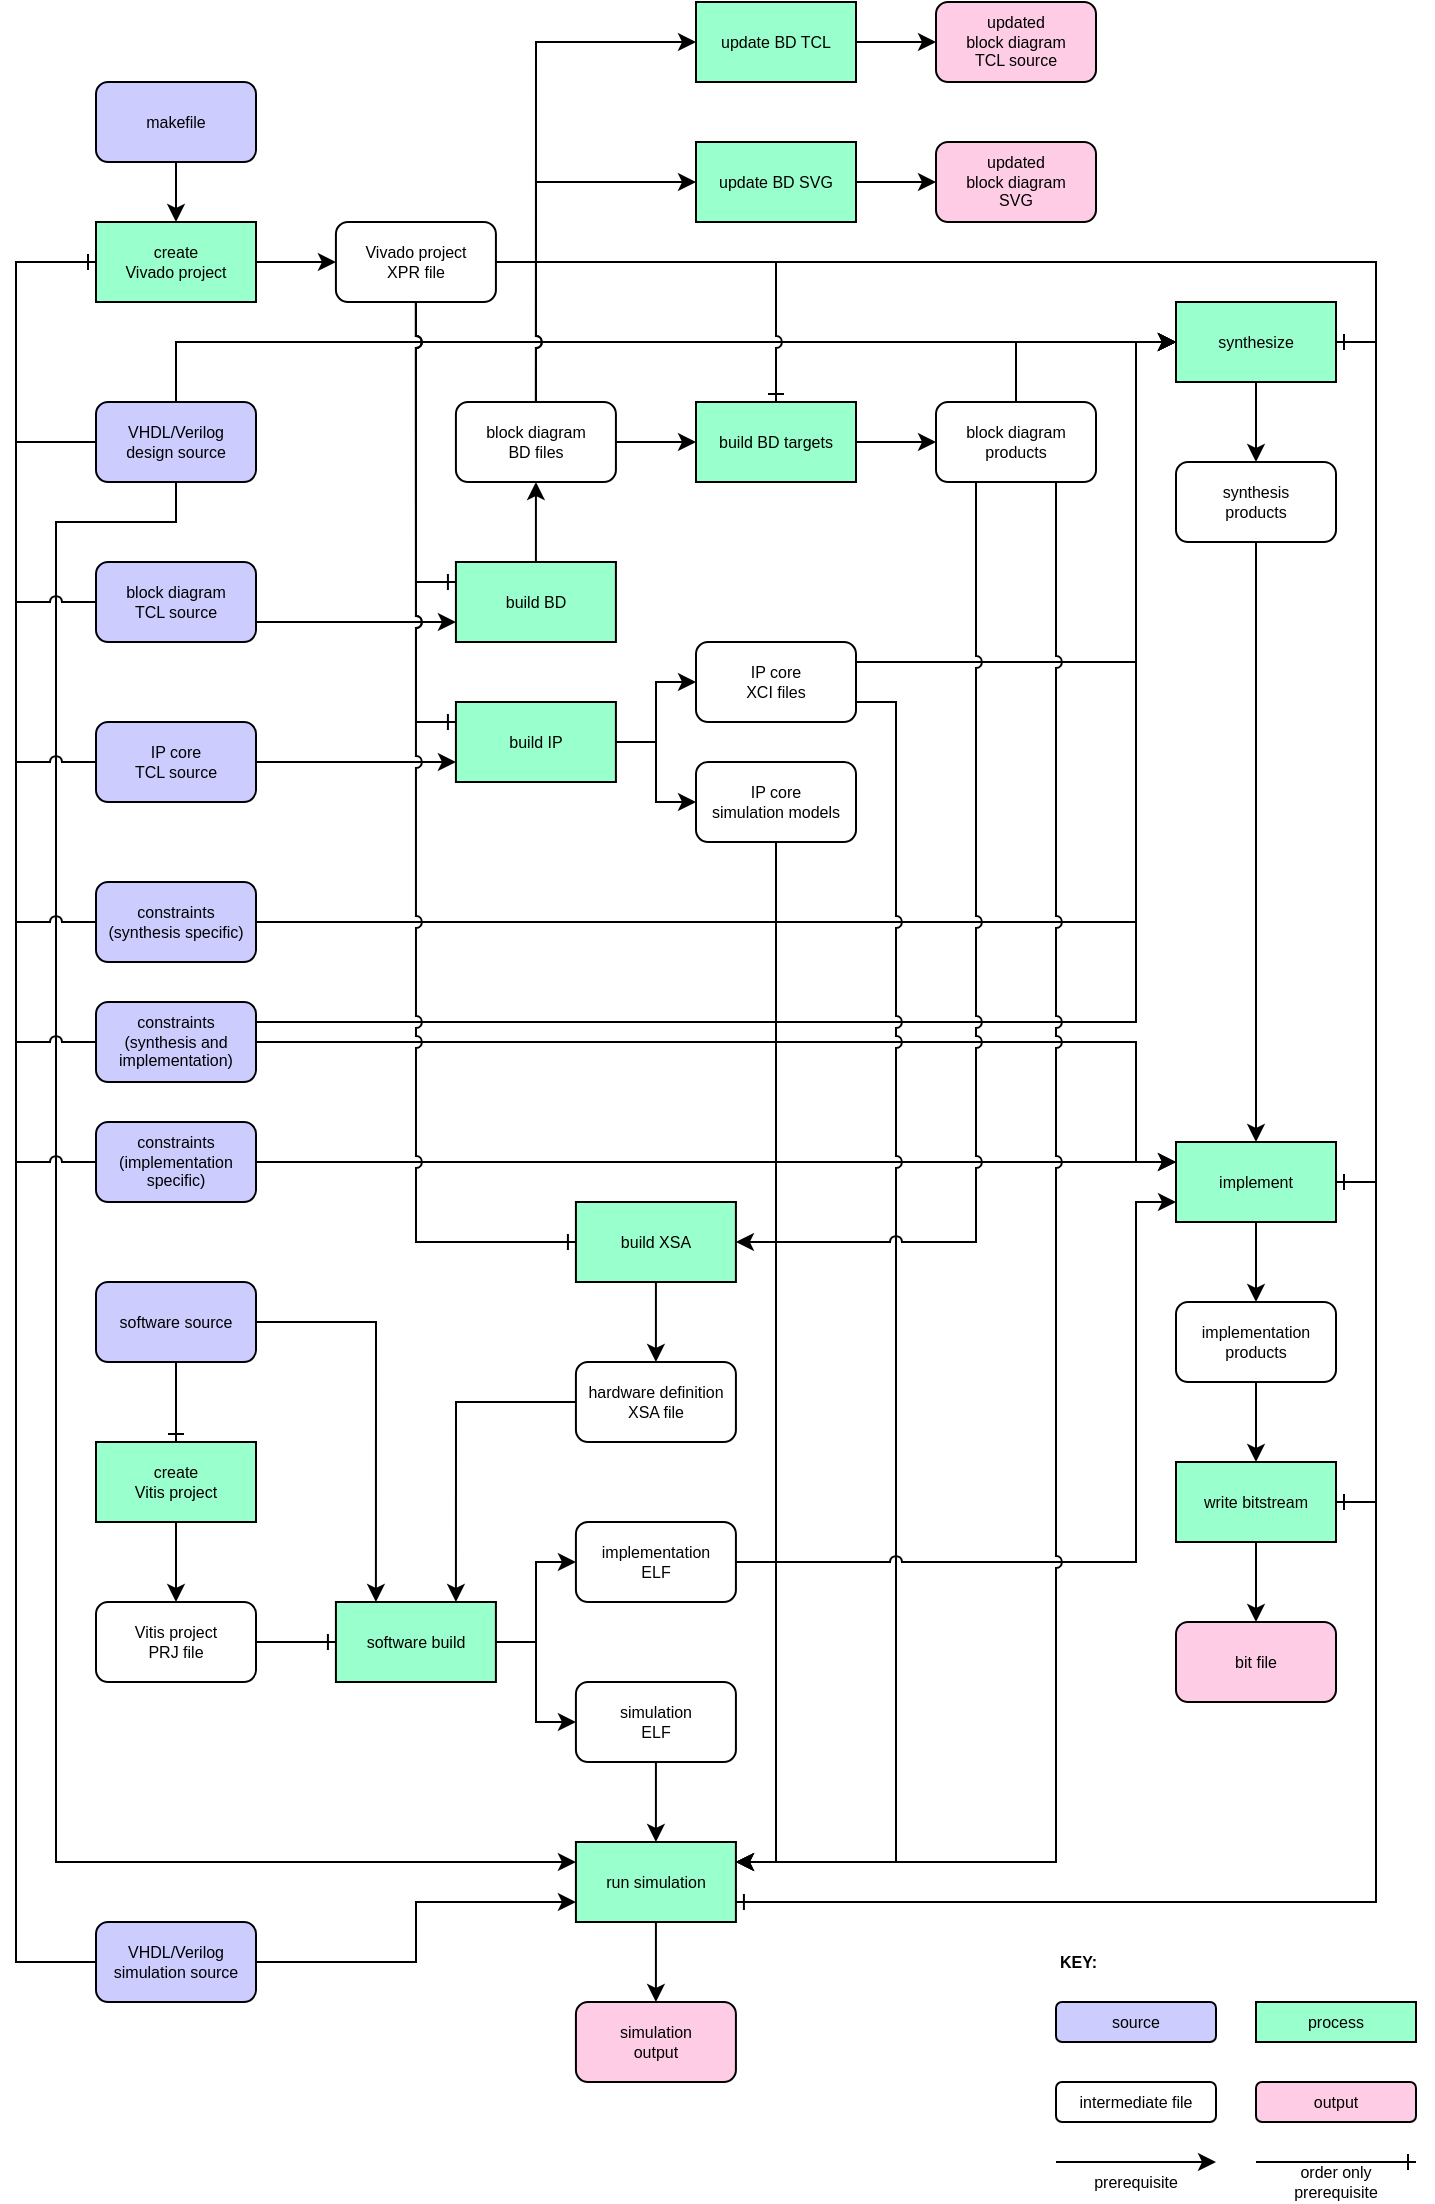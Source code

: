 <mxfile version="16.0.2" type="device"><diagram id="iPJyKKG-Ei81nVE7uRQt" name="Page-1"><mxGraphModel dx="2004" dy="1864" grid="1" gridSize="10" guides="1" tooltips="1" connect="1" arrows="1" fold="1" page="1" pageScale="1" pageWidth="827" pageHeight="1169" math="0" shadow="0"><root><mxCell id="0"/><mxCell id="1" parent="0"/><mxCell id="jVcvJ3hCIHvWy6b0sfBj-43" style="edgeStyle=orthogonalEdgeStyle;rounded=0;jumpStyle=arc;orthogonalLoop=1;jettySize=auto;html=1;exitX=0.5;exitY=0;exitDx=0;exitDy=0;fontSize=8;strokeColor=#000000;entryX=0;entryY=0.5;entryDx=0;entryDy=0;" parent="1" source="jVcvJ3hCIHvWy6b0sfBj-1" target="jVcvJ3hCIHvWy6b0sfBj-12" edge="1"><mxGeometry relative="1" as="geometry"><mxPoint x="530" y="260" as="targetPoint"/></mxGeometry></mxCell><mxCell id="jVcvJ3hCIHvWy6b0sfBj-100" style="edgeStyle=orthogonalEdgeStyle;rounded=0;jumpStyle=arc;orthogonalLoop=1;jettySize=auto;html=1;exitX=0.5;exitY=1;exitDx=0;exitDy=0;fontSize=8;strokeColor=#000000;entryX=0;entryY=0.25;entryDx=0;entryDy=0;" parent="1" source="jVcvJ3hCIHvWy6b0sfBj-1" target="jVcvJ3hCIHvWy6b0sfBj-87" edge="1"><mxGeometry relative="1" as="geometry"><Array as="points"><mxPoint x="160" y="300"/><mxPoint x="100" y="300"/><mxPoint x="100" y="970"/></Array><mxPoint x="300" y="980" as="targetPoint"/></mxGeometry></mxCell><mxCell id="DL88Ngr3zKPJ5mvUsY0Y-2" style="edgeStyle=orthogonalEdgeStyle;rounded=0;orthogonalLoop=1;jettySize=auto;html=1;exitX=0;exitY=0.5;exitDx=0;exitDy=0;entryX=0;entryY=0.5;entryDx=0;entryDy=0;endArrow=ERone;endFill=0;" parent="1" source="jVcvJ3hCIHvWy6b0sfBj-1" target="jVcvJ3hCIHvWy6b0sfBj-35" edge="1"><mxGeometry relative="1" as="geometry"><Array as="points"><mxPoint x="80" y="260"/><mxPoint x="80" y="170"/></Array></mxGeometry></mxCell><mxCell id="jVcvJ3hCIHvWy6b0sfBj-1" value="VHDL/Verilog&lt;br&gt;design source" style="rounded=1;whiteSpace=wrap;html=1;fontSize=8;fillColor=#CCCCFF;" parent="1" vertex="1"><mxGeometry x="120" y="240" width="80" height="40" as="geometry"/></mxCell><mxCell id="jVcvJ3hCIHvWy6b0sfBj-30" style="edgeStyle=orthogonalEdgeStyle;rounded=0;orthogonalLoop=1;jettySize=auto;html=1;exitX=1;exitY=0.75;exitDx=0;exitDy=0;entryX=0;entryY=0.75;entryDx=0;entryDy=0;fontSize=8;strokeColor=#000000;jumpStyle=arc;" parent="1" source="jVcvJ3hCIHvWy6b0sfBj-2" target="jVcvJ3hCIHvWy6b0sfBj-29" edge="1"><mxGeometry relative="1" as="geometry"/></mxCell><mxCell id="DL88Ngr3zKPJ5mvUsY0Y-3" style="edgeStyle=orthogonalEdgeStyle;rounded=0;orthogonalLoop=1;jettySize=auto;html=1;exitX=0;exitY=0.5;exitDx=0;exitDy=0;entryX=0;entryY=0.5;entryDx=0;entryDy=0;jumpStyle=arc;endArrow=ERone;endFill=0;" parent="1" source="jVcvJ3hCIHvWy6b0sfBj-2" target="jVcvJ3hCIHvWy6b0sfBj-35" edge="1"><mxGeometry relative="1" as="geometry"><Array as="points"><mxPoint x="80" y="340"/><mxPoint x="80" y="170"/></Array></mxGeometry></mxCell><mxCell id="jVcvJ3hCIHvWy6b0sfBj-2" value="block diagram&lt;br&gt;TCL source" style="rounded=1;whiteSpace=wrap;html=1;fontSize=8;fillColor=#CCCCFF;" parent="1" vertex="1"><mxGeometry x="120" y="320" width="80" height="40" as="geometry"/></mxCell><mxCell id="jVcvJ3hCIHvWy6b0sfBj-28" style="edgeStyle=orthogonalEdgeStyle;rounded=0;orthogonalLoop=1;jettySize=auto;html=1;exitX=1;exitY=0.5;exitDx=0;exitDy=0;fontSize=8;strokeColor=#000000;entryX=0;entryY=0.75;entryDx=0;entryDy=0;jumpStyle=arc;" parent="1" source="jVcvJ3hCIHvWy6b0sfBj-3" target="jVcvJ3hCIHvWy6b0sfBj-31" edge="1"><mxGeometry relative="1" as="geometry"><mxPoint x="490" y="370" as="targetPoint"/></mxGeometry></mxCell><mxCell id="DL88Ngr3zKPJ5mvUsY0Y-4" style="edgeStyle=orthogonalEdgeStyle;rounded=0;orthogonalLoop=1;jettySize=auto;html=1;exitX=0;exitY=0.5;exitDx=0;exitDy=0;entryX=0;entryY=0.5;entryDx=0;entryDy=0;jumpStyle=arc;endArrow=ERone;endFill=0;" parent="1" source="jVcvJ3hCIHvWy6b0sfBj-3" target="jVcvJ3hCIHvWy6b0sfBj-35" edge="1"><mxGeometry relative="1" as="geometry"><Array as="points"><mxPoint x="80" y="420"/><mxPoint x="80" y="170"/></Array></mxGeometry></mxCell><mxCell id="jVcvJ3hCIHvWy6b0sfBj-3" value="IP core&lt;br&gt;TCL source" style="rounded=1;whiteSpace=wrap;html=1;fontSize=8;fillColor=#CCCCFF;" parent="1" vertex="1"><mxGeometry x="120" y="400" width="80" height="40" as="geometry"/></mxCell><mxCell id="jVcvJ3hCIHvWy6b0sfBj-58" style="edgeStyle=orthogonalEdgeStyle;rounded=0;jumpStyle=arc;orthogonalLoop=1;jettySize=auto;html=1;exitX=1;exitY=0.5;exitDx=0;exitDy=0;fontSize=8;strokeColor=#000000;entryX=0;entryY=0.5;entryDx=0;entryDy=0;" parent="1" source="jVcvJ3hCIHvWy6b0sfBj-4" target="jVcvJ3hCIHvWy6b0sfBj-12" edge="1"><mxGeometry relative="1" as="geometry"><mxPoint x="510" y="250" as="targetPoint"/><Array as="points"><mxPoint x="640" y="500"/><mxPoint x="640" y="210"/></Array></mxGeometry></mxCell><mxCell id="DL88Ngr3zKPJ5mvUsY0Y-5" style="edgeStyle=orthogonalEdgeStyle;rounded=0;orthogonalLoop=1;jettySize=auto;html=1;exitX=0;exitY=0.5;exitDx=0;exitDy=0;entryX=0;entryY=0.5;entryDx=0;entryDy=0;jumpStyle=arc;endArrow=ERone;endFill=0;" parent="1" source="jVcvJ3hCIHvWy6b0sfBj-4" target="jVcvJ3hCIHvWy6b0sfBj-35" edge="1"><mxGeometry relative="1" as="geometry"><Array as="points"><mxPoint x="80" y="500"/><mxPoint x="80" y="170"/></Array></mxGeometry></mxCell><mxCell id="jVcvJ3hCIHvWy6b0sfBj-4" value="constraints&lt;br&gt;(synthesis specific)" style="rounded=1;whiteSpace=wrap;html=1;fontSize=8;fillColor=#CCCCFF;" parent="1" vertex="1"><mxGeometry x="120" y="480" width="80" height="40" as="geometry"/></mxCell><mxCell id="jVcvJ3hCIHvWy6b0sfBj-61" style="edgeStyle=orthogonalEdgeStyle;rounded=0;jumpStyle=arc;orthogonalLoop=1;jettySize=auto;html=1;exitX=1;exitY=0.5;exitDx=0;exitDy=0;entryX=0;entryY=0.25;entryDx=0;entryDy=0;fontSize=8;strokeColor=#000000;" parent="1" source="jVcvJ3hCIHvWy6b0sfBj-5" target="jVcvJ3hCIHvWy6b0sfBj-13" edge="1"><mxGeometry relative="1" as="geometry"/></mxCell><mxCell id="DL88Ngr3zKPJ5mvUsY0Y-11" style="edgeStyle=orthogonalEdgeStyle;rounded=0;jumpStyle=arc;orthogonalLoop=1;jettySize=auto;html=1;exitX=0;exitY=0.5;exitDx=0;exitDy=0;entryX=0;entryY=0.5;entryDx=0;entryDy=0;endArrow=ERone;endFill=0;" parent="1" source="jVcvJ3hCIHvWy6b0sfBj-5" target="jVcvJ3hCIHvWy6b0sfBj-35" edge="1"><mxGeometry relative="1" as="geometry"><Array as="points"><mxPoint x="80" y="620"/><mxPoint x="80" y="170"/></Array></mxGeometry></mxCell><mxCell id="jVcvJ3hCIHvWy6b0sfBj-5" value="constraints&lt;br&gt;(implementation specific)" style="rounded=1;whiteSpace=wrap;html=1;fontSize=8;fillColor=#CCCCFF;" parent="1" vertex="1"><mxGeometry x="120" y="600" width="80" height="40" as="geometry"/></mxCell><mxCell id="jVcvJ3hCIHvWy6b0sfBj-40" style="edgeStyle=orthogonalEdgeStyle;rounded=0;orthogonalLoop=1;jettySize=auto;html=1;exitX=0;exitY=0.5;exitDx=0;exitDy=0;entryX=0;entryY=0.5;entryDx=0;entryDy=0;fontSize=8;strokeColor=#000000;jumpStyle=arc;endArrow=ERone;endFill=0;" parent="1" source="jVcvJ3hCIHvWy6b0sfBj-6" target="jVcvJ3hCIHvWy6b0sfBj-35" edge="1"><mxGeometry relative="1" as="geometry"><Array as="points"><mxPoint x="80" y="560"/><mxPoint x="80" y="170"/></Array></mxGeometry></mxCell><mxCell id="jVcvJ3hCIHvWy6b0sfBj-60" style="edgeStyle=orthogonalEdgeStyle;rounded=0;jumpStyle=arc;orthogonalLoop=1;jettySize=auto;html=1;exitX=1;exitY=0.25;exitDx=0;exitDy=0;fontSize=8;strokeColor=#000000;entryX=0;entryY=0.5;entryDx=0;entryDy=0;" parent="1" source="jVcvJ3hCIHvWy6b0sfBj-6" target="jVcvJ3hCIHvWy6b0sfBj-12" edge="1"><mxGeometry relative="1" as="geometry"><mxPoint x="490" y="180" as="targetPoint"/><Array as="points"><mxPoint x="640" y="550"/><mxPoint x="640" y="210"/></Array></mxGeometry></mxCell><mxCell id="jVcvJ3hCIHvWy6b0sfBj-106" style="edgeStyle=orthogonalEdgeStyle;rounded=0;jumpStyle=arc;orthogonalLoop=1;jettySize=auto;html=1;exitX=1;exitY=0.75;exitDx=0;exitDy=0;entryX=0;entryY=0.25;entryDx=0;entryDy=0;fontSize=8;strokeColor=#000000;" parent="1" source="jVcvJ3hCIHvWy6b0sfBj-6" target="jVcvJ3hCIHvWy6b0sfBj-13" edge="1"><mxGeometry relative="1" as="geometry"><Array as="points"><mxPoint x="200" y="560"/><mxPoint x="640" y="560"/><mxPoint x="640" y="620"/></Array></mxGeometry></mxCell><mxCell id="jVcvJ3hCIHvWy6b0sfBj-6" value="constraints&lt;br&gt;(synthesis and implementation)" style="rounded=1;whiteSpace=wrap;html=1;fontSize=8;fillColor=#CCCCFF;" parent="1" vertex="1"><mxGeometry x="120" y="540" width="80" height="40" as="geometry"/></mxCell><mxCell id="jVcvJ3hCIHvWy6b0sfBj-53" style="edgeStyle=orthogonalEdgeStyle;rounded=0;jumpStyle=arc;orthogonalLoop=1;jettySize=auto;html=1;exitX=0.5;exitY=1;exitDx=0;exitDy=0;entryX=0.5;entryY=0;entryDx=0;entryDy=0;fontSize=8;strokeColor=#000000;" parent="1" source="jVcvJ3hCIHvWy6b0sfBj-12" target="jVcvJ3hCIHvWy6b0sfBj-50" edge="1"><mxGeometry relative="1" as="geometry"/></mxCell><mxCell id="jVcvJ3hCIHvWy6b0sfBj-12" value="synthesize" style="rounded=0;whiteSpace=wrap;html=1;fontSize=8;fillColor=#99FFCC;" parent="1" vertex="1"><mxGeometry x="660" y="190" width="80" height="40" as="geometry"/></mxCell><mxCell id="jVcvJ3hCIHvWy6b0sfBj-55" style="edgeStyle=orthogonalEdgeStyle;rounded=0;jumpStyle=arc;orthogonalLoop=1;jettySize=auto;html=1;exitX=0.5;exitY=1;exitDx=0;exitDy=0;entryX=0.5;entryY=0;entryDx=0;entryDy=0;fontSize=8;strokeColor=#000000;" parent="1" source="jVcvJ3hCIHvWy6b0sfBj-13" target="jVcvJ3hCIHvWy6b0sfBj-51" edge="1"><mxGeometry relative="1" as="geometry"/></mxCell><mxCell id="jVcvJ3hCIHvWy6b0sfBj-13" value="implement" style="rounded=0;whiteSpace=wrap;html=1;fontSize=8;fillColor=#99FFCC;" parent="1" vertex="1"><mxGeometry x="660" y="610" width="80" height="40" as="geometry"/></mxCell><mxCell id="jVcvJ3hCIHvWy6b0sfBj-57" style="edgeStyle=orthogonalEdgeStyle;rounded=0;jumpStyle=arc;orthogonalLoop=1;jettySize=auto;html=1;exitX=0.5;exitY=0;exitDx=0;exitDy=0;entryX=0.5;entryY=0;entryDx=0;entryDy=0;fontSize=8;strokeColor=#000000;" parent="1" source="jVcvJ3hCIHvWy6b0sfBj-21" target="jVcvJ3hCIHvWy6b0sfBj-52" edge="1"><mxGeometry relative="1" as="geometry"/></mxCell><mxCell id="jVcvJ3hCIHvWy6b0sfBj-21" value="write bitstream" style="rounded=0;whiteSpace=wrap;html=1;fontSize=8;direction=west;fillColor=#99FFCC;" parent="1" vertex="1"><mxGeometry x="660" y="770" width="80" height="40" as="geometry"/></mxCell><mxCell id="jVcvJ3hCIHvWy6b0sfBj-45" style="edgeStyle=orthogonalEdgeStyle;rounded=0;jumpStyle=arc;orthogonalLoop=1;jettySize=auto;html=1;exitX=1;exitY=0.25;exitDx=0;exitDy=0;entryX=0;entryY=0.5;entryDx=0;entryDy=0;fontSize=8;strokeColor=#000000;" parent="1" source="jVcvJ3hCIHvWy6b0sfBj-25" target="jVcvJ3hCIHvWy6b0sfBj-12" edge="1"><mxGeometry relative="1" as="geometry"><Array as="points"><mxPoint x="640" y="370"/><mxPoint x="640" y="210"/></Array></mxGeometry></mxCell><mxCell id="jVcvJ3hCIHvWy6b0sfBj-103" style="edgeStyle=orthogonalEdgeStyle;rounded=0;jumpStyle=arc;orthogonalLoop=1;jettySize=auto;html=1;exitX=1;exitY=0.75;exitDx=0;exitDy=0;entryX=1;entryY=0.25;entryDx=0;entryDy=0;fontSize=8;strokeColor=#000000;" parent="1" source="jVcvJ3hCIHvWy6b0sfBj-25" target="jVcvJ3hCIHvWy6b0sfBj-87" edge="1"><mxGeometry relative="1" as="geometry"><Array as="points"><mxPoint x="520" y="390"/><mxPoint x="520" y="970"/></Array></mxGeometry></mxCell><mxCell id="jVcvJ3hCIHvWy6b0sfBj-25" value="IP core&lt;br&gt;XCI files" style="rounded=1;whiteSpace=wrap;html=1;fontSize=8;" parent="1" vertex="1"><mxGeometry x="420" y="360" width="80" height="40" as="geometry"/></mxCell><mxCell id="euromyRyGW5fUgqkvAVL-14" style="edgeStyle=orthogonalEdgeStyle;rounded=0;orthogonalLoop=1;jettySize=auto;html=1;exitX=1;exitY=0.5;exitDx=0;exitDy=0;entryX=0;entryY=0.5;entryDx=0;entryDy=0;" parent="1" source="jVcvJ3hCIHvWy6b0sfBj-26" target="jVcvJ3hCIHvWy6b0sfBj-72" edge="1"><mxGeometry relative="1" as="geometry"/></mxCell><mxCell id="DL88Ngr3zKPJ5mvUsY0Y-9" style="edgeStyle=orthogonalEdgeStyle;rounded=0;jumpStyle=arc;orthogonalLoop=1;jettySize=auto;html=1;exitX=0.5;exitY=0;exitDx=0;exitDy=0;entryX=0;entryY=0.5;entryDx=0;entryDy=0;" parent="1" source="jVcvJ3hCIHvWy6b0sfBj-26" target="euromyRyGW5fUgqkvAVL-5" edge="1"><mxGeometry relative="1" as="geometry"/></mxCell><mxCell id="DL88Ngr3zKPJ5mvUsY0Y-10" style="edgeStyle=orthogonalEdgeStyle;rounded=0;jumpStyle=arc;orthogonalLoop=1;jettySize=auto;html=1;exitX=0.5;exitY=0;exitDx=0;exitDy=0;entryX=0;entryY=0.5;entryDx=0;entryDy=0;" parent="1" source="jVcvJ3hCIHvWy6b0sfBj-26" target="euromyRyGW5fUgqkvAVL-13" edge="1"><mxGeometry relative="1" as="geometry"/></mxCell><mxCell id="jVcvJ3hCIHvWy6b0sfBj-26" value="block diagram&lt;br&gt;BD files" style="rounded=1;whiteSpace=wrap;html=1;fontSize=8;" parent="1" vertex="1"><mxGeometry x="299.96" y="240" width="80" height="40" as="geometry"/></mxCell><mxCell id="5iATH2QAVT5GBmrN5D6S-3" style="edgeStyle=orthogonalEdgeStyle;rounded=0;orthogonalLoop=1;jettySize=auto;html=1;exitX=0.5;exitY=0;exitDx=0;exitDy=0;entryX=0.5;entryY=1;entryDx=0;entryDy=0;" parent="1" source="jVcvJ3hCIHvWy6b0sfBj-29" target="jVcvJ3hCIHvWy6b0sfBj-26" edge="1"><mxGeometry relative="1" as="geometry"/></mxCell><mxCell id="jVcvJ3hCIHvWy6b0sfBj-29" value="build BD" style="rounded=0;whiteSpace=wrap;html=1;fontSize=8;fillColor=#99FFCC;" parent="1" vertex="1"><mxGeometry x="299.96" y="320" width="80" height="40" as="geometry"/></mxCell><mxCell id="jVcvJ3hCIHvWy6b0sfBj-32" style="edgeStyle=orthogonalEdgeStyle;rounded=0;orthogonalLoop=1;jettySize=auto;html=1;exitX=1;exitY=0.5;exitDx=0;exitDy=0;entryX=0;entryY=0.5;entryDx=0;entryDy=0;fontSize=8;strokeColor=#000000;" parent="1" source="jVcvJ3hCIHvWy6b0sfBj-31" target="jVcvJ3hCIHvWy6b0sfBj-25" edge="1"><mxGeometry relative="1" as="geometry"/></mxCell><mxCell id="5iATH2QAVT5GBmrN5D6S-4" style="edgeStyle=orthogonalEdgeStyle;rounded=0;orthogonalLoop=1;jettySize=auto;html=1;exitX=1;exitY=0.5;exitDx=0;exitDy=0;entryX=0;entryY=0.5;entryDx=0;entryDy=0;" parent="1" source="jVcvJ3hCIHvWy6b0sfBj-31" target="5iATH2QAVT5GBmrN5D6S-1" edge="1"><mxGeometry relative="1" as="geometry"/></mxCell><mxCell id="jVcvJ3hCIHvWy6b0sfBj-31" value="build IP" style="rounded=0;whiteSpace=wrap;html=1;fontSize=8;fillColor=#99FFCC;" parent="1" vertex="1"><mxGeometry x="299.96" y="390" width="80" height="40" as="geometry"/></mxCell><mxCell id="DL88Ngr3zKPJ5mvUsY0Y-16" style="edgeStyle=orthogonalEdgeStyle;rounded=0;jumpStyle=arc;orthogonalLoop=1;jettySize=auto;html=1;exitX=0.5;exitY=1;exitDx=0;exitDy=0;entryX=0;entryY=0.5;entryDx=0;entryDy=0;endArrow=ERone;endFill=0;strokeColor=#000000;" parent="1" source="jVcvJ3hCIHvWy6b0sfBj-33" target="jVcvJ3hCIHvWy6b0sfBj-74" edge="1"><mxGeometry relative="1" as="geometry"/></mxCell><mxCell id="DL88Ngr3zKPJ5mvUsY0Y-17" style="edgeStyle=orthogonalEdgeStyle;rounded=0;jumpStyle=arc;orthogonalLoop=1;jettySize=auto;html=1;exitX=0.5;exitY=1;exitDx=0;exitDy=0;entryX=0;entryY=0.25;entryDx=0;entryDy=0;endArrow=ERone;endFill=0;strokeColor=#000000;" parent="1" source="jVcvJ3hCIHvWy6b0sfBj-33" target="jVcvJ3hCIHvWy6b0sfBj-29" edge="1"><mxGeometry relative="1" as="geometry"/></mxCell><mxCell id="DL88Ngr3zKPJ5mvUsY0Y-18" style="edgeStyle=orthogonalEdgeStyle;rounded=0;jumpStyle=arc;orthogonalLoop=1;jettySize=auto;html=1;exitX=0.5;exitY=1;exitDx=0;exitDy=0;entryX=0;entryY=0.25;entryDx=0;entryDy=0;endArrow=ERone;endFill=0;strokeColor=#000000;" parent="1" source="jVcvJ3hCIHvWy6b0sfBj-33" target="jVcvJ3hCIHvWy6b0sfBj-31" edge="1"><mxGeometry relative="1" as="geometry"/></mxCell><mxCell id="DL88Ngr3zKPJ5mvUsY0Y-19" style="edgeStyle=orthogonalEdgeStyle;rounded=0;jumpStyle=arc;orthogonalLoop=1;jettySize=auto;html=1;exitX=1;exitY=0.5;exitDx=0;exitDy=0;entryX=1;entryY=0.75;entryDx=0;entryDy=0;endArrow=ERone;endFill=0;strokeColor=#000000;" parent="1" source="jVcvJ3hCIHvWy6b0sfBj-33" target="jVcvJ3hCIHvWy6b0sfBj-87" edge="1"><mxGeometry relative="1" as="geometry"><Array as="points"><mxPoint x="760" y="170"/><mxPoint x="760" y="990"/></Array></mxGeometry></mxCell><mxCell id="DL88Ngr3zKPJ5mvUsY0Y-20" style="edgeStyle=orthogonalEdgeStyle;rounded=0;jumpStyle=arc;orthogonalLoop=1;jettySize=auto;html=1;exitX=1;exitY=0.5;exitDx=0;exitDy=0;entryX=0;entryY=0.5;entryDx=0;entryDy=0;endArrow=ERone;endFill=0;strokeColor=#000000;" parent="1" source="jVcvJ3hCIHvWy6b0sfBj-33" target="jVcvJ3hCIHvWy6b0sfBj-21" edge="1"><mxGeometry relative="1" as="geometry"/></mxCell><mxCell id="DL88Ngr3zKPJ5mvUsY0Y-21" style="edgeStyle=orthogonalEdgeStyle;rounded=0;jumpStyle=arc;orthogonalLoop=1;jettySize=auto;html=1;exitX=1;exitY=0.5;exitDx=0;exitDy=0;entryX=1;entryY=0.5;entryDx=0;entryDy=0;endArrow=ERone;endFill=0;strokeColor=#000000;" parent="1" source="jVcvJ3hCIHvWy6b0sfBj-33" target="jVcvJ3hCIHvWy6b0sfBj-13" edge="1"><mxGeometry relative="1" as="geometry"/></mxCell><mxCell id="DL88Ngr3zKPJ5mvUsY0Y-22" style="edgeStyle=orthogonalEdgeStyle;rounded=0;jumpStyle=arc;orthogonalLoop=1;jettySize=auto;html=1;exitX=1;exitY=0.5;exitDx=0;exitDy=0;entryX=1;entryY=0.5;entryDx=0;entryDy=0;endArrow=ERone;endFill=0;strokeColor=#000000;" parent="1" source="jVcvJ3hCIHvWy6b0sfBj-33" target="jVcvJ3hCIHvWy6b0sfBj-12" edge="1"><mxGeometry relative="1" as="geometry"/></mxCell><mxCell id="DL88Ngr3zKPJ5mvUsY0Y-23" style="edgeStyle=orthogonalEdgeStyle;rounded=0;jumpStyle=arc;orthogonalLoop=1;jettySize=auto;html=1;exitX=1;exitY=0.5;exitDx=0;exitDy=0;entryX=0.5;entryY=0;entryDx=0;entryDy=0;endArrow=ERone;endFill=0;strokeColor=#000000;" parent="1" source="jVcvJ3hCIHvWy6b0sfBj-33" target="jVcvJ3hCIHvWy6b0sfBj-72" edge="1"><mxGeometry relative="1" as="geometry"/></mxCell><mxCell id="jVcvJ3hCIHvWy6b0sfBj-33" value="Vivado project&lt;br&gt;XPR file" style="rounded=1;whiteSpace=wrap;html=1;fontSize=8;" parent="1" vertex="1"><mxGeometry x="239.96" y="150" width="80" height="40" as="geometry"/></mxCell><mxCell id="jVcvJ3hCIHvWy6b0sfBj-42" style="edgeStyle=orthogonalEdgeStyle;rounded=0;orthogonalLoop=1;jettySize=auto;html=1;entryX=0;entryY=0.5;entryDx=0;entryDy=0;fontSize=8;strokeColor=#000000;" parent="1" source="jVcvJ3hCIHvWy6b0sfBj-35" target="jVcvJ3hCIHvWy6b0sfBj-33" edge="1"><mxGeometry relative="1" as="geometry"/></mxCell><mxCell id="jVcvJ3hCIHvWy6b0sfBj-35" value="create&lt;br&gt;Vivado project" style="rounded=0;whiteSpace=wrap;html=1;fontSize=8;fillColor=#99FFCC;" parent="1" vertex="1"><mxGeometry x="120" y="150" width="80" height="40" as="geometry"/></mxCell><mxCell id="jVcvJ3hCIHvWy6b0sfBj-54" style="edgeStyle=orthogonalEdgeStyle;rounded=0;jumpStyle=arc;orthogonalLoop=1;jettySize=auto;html=1;exitX=0.5;exitY=1;exitDx=0;exitDy=0;entryX=0.5;entryY=0;entryDx=0;entryDy=0;fontSize=8;strokeColor=#000000;" parent="1" source="jVcvJ3hCIHvWy6b0sfBj-50" target="jVcvJ3hCIHvWy6b0sfBj-13" edge="1"><mxGeometry relative="1" as="geometry"/></mxCell><mxCell id="jVcvJ3hCIHvWy6b0sfBj-50" value="synthesis&lt;br&gt;products" style="rounded=1;whiteSpace=wrap;html=1;fontSize=8;" parent="1" vertex="1"><mxGeometry x="660" y="270" width="80" height="40" as="geometry"/></mxCell><mxCell id="jVcvJ3hCIHvWy6b0sfBj-56" style="edgeStyle=orthogonalEdgeStyle;rounded=0;jumpStyle=arc;orthogonalLoop=1;jettySize=auto;html=1;exitX=0.5;exitY=1;exitDx=0;exitDy=0;entryX=0.5;entryY=1;entryDx=0;entryDy=0;fontSize=8;strokeColor=#000000;" parent="1" source="jVcvJ3hCIHvWy6b0sfBj-51" target="jVcvJ3hCIHvWy6b0sfBj-21" edge="1"><mxGeometry relative="1" as="geometry"/></mxCell><mxCell id="jVcvJ3hCIHvWy6b0sfBj-51" value="implementation&lt;br&gt;products" style="rounded=1;whiteSpace=wrap;html=1;fontSize=8;" parent="1" vertex="1"><mxGeometry x="660" y="690" width="80" height="40" as="geometry"/></mxCell><mxCell id="jVcvJ3hCIHvWy6b0sfBj-52" value="bit file" style="rounded=1;whiteSpace=wrap;html=1;fontSize=8;fillColor=#FFCCE6;" parent="1" vertex="1"><mxGeometry x="660" y="850" width="80" height="40" as="geometry"/></mxCell><mxCell id="jVcvJ3hCIHvWy6b0sfBj-86" style="edgeStyle=orthogonalEdgeStyle;rounded=0;jumpStyle=arc;orthogonalLoop=1;jettySize=auto;html=1;exitX=1;exitY=0.5;exitDx=0;exitDy=0;entryX=0;entryY=0.75;entryDx=0;entryDy=0;fontSize=8;strokeColor=#000000;" parent="1" source="jVcvJ3hCIHvWy6b0sfBj-62" target="jVcvJ3hCIHvWy6b0sfBj-13" edge="1"><mxGeometry relative="1" as="geometry"><Array as="points"><mxPoint x="640" y="820"/><mxPoint x="640" y="640"/></Array><mxPoint x="439.96" y="900" as="sourcePoint"/><mxPoint x="660" y="720" as="targetPoint"/></mxGeometry></mxCell><mxCell id="jVcvJ3hCIHvWy6b0sfBj-62" value="implementation&lt;br&gt;ELF" style="rounded=1;whiteSpace=wrap;html=1;fontSize=8;" parent="1" vertex="1"><mxGeometry x="359.96" y="800" width="80" height="40" as="geometry"/></mxCell><mxCell id="5iATH2QAVT5GBmrN5D6S-6" style="edgeStyle=orthogonalEdgeStyle;rounded=0;orthogonalLoop=1;jettySize=auto;html=1;exitX=0.5;exitY=1;exitDx=0;exitDy=0;entryX=0.5;entryY=0;entryDx=0;entryDy=0;endArrow=ERone;endFill=0;" parent="1" source="jVcvJ3hCIHvWy6b0sfBj-68" target="jVcvJ3hCIHvWy6b0sfBj-109" edge="1"><mxGeometry relative="1" as="geometry"/></mxCell><mxCell id="DL88Ngr3zKPJ5mvUsY0Y-15" style="edgeStyle=orthogonalEdgeStyle;rounded=0;jumpStyle=arc;orthogonalLoop=1;jettySize=auto;html=1;exitX=1;exitY=0.5;exitDx=0;exitDy=0;entryX=0.25;entryY=0;entryDx=0;entryDy=0;endArrow=classic;endFill=1;strokeColor=#000000;" parent="1" source="jVcvJ3hCIHvWy6b0sfBj-68" target="jVcvJ3hCIHvWy6b0sfBj-69" edge="1"><mxGeometry relative="1" as="geometry"/></mxCell><mxCell id="jVcvJ3hCIHvWy6b0sfBj-68" value="software source" style="rounded=1;whiteSpace=wrap;html=1;fontSize=8;fillColor=#CCCCFF;" parent="1" vertex="1"><mxGeometry x="120" y="680" width="80" height="40" as="geometry"/></mxCell><mxCell id="jVcvJ3hCIHvWy6b0sfBj-84" style="edgeStyle=orthogonalEdgeStyle;rounded=0;jumpStyle=arc;orthogonalLoop=1;jettySize=auto;html=1;exitX=1;exitY=0.5;exitDx=0;exitDy=0;entryX=0;entryY=0.5;entryDx=0;entryDy=0;fontSize=8;strokeColor=#000000;" parent="1" source="jVcvJ3hCIHvWy6b0sfBj-69" target="jVcvJ3hCIHvWy6b0sfBj-62" edge="1"><mxGeometry relative="1" as="geometry"/></mxCell><mxCell id="jVcvJ3hCIHvWy6b0sfBj-85" style="edgeStyle=orthogonalEdgeStyle;rounded=0;jumpStyle=arc;orthogonalLoop=1;jettySize=auto;html=1;exitX=1;exitY=0.5;exitDx=0;exitDy=0;entryX=0;entryY=0.5;entryDx=0;entryDy=0;fontSize=8;strokeColor=#000000;" parent="1" source="jVcvJ3hCIHvWy6b0sfBj-69" target="jVcvJ3hCIHvWy6b0sfBj-70" edge="1"><mxGeometry relative="1" as="geometry"/></mxCell><mxCell id="jVcvJ3hCIHvWy6b0sfBj-69" value="software build" style="rounded=0;whiteSpace=wrap;html=1;fontSize=8;fillColor=#99FFCC;" parent="1" vertex="1"><mxGeometry x="239.96" y="840" width="80" height="40" as="geometry"/></mxCell><mxCell id="jVcvJ3hCIHvWy6b0sfBj-97" style="edgeStyle=orthogonalEdgeStyle;rounded=0;jumpStyle=arc;orthogonalLoop=1;jettySize=auto;html=1;exitX=0.5;exitY=1;exitDx=0;exitDy=0;entryX=0.5;entryY=0;entryDx=0;entryDy=0;fontSize=8;strokeColor=#000000;" parent="1" source="jVcvJ3hCIHvWy6b0sfBj-70" target="jVcvJ3hCIHvWy6b0sfBj-87" edge="1"><mxGeometry relative="1" as="geometry"/></mxCell><mxCell id="jVcvJ3hCIHvWy6b0sfBj-70" value="simulation&lt;br&gt;ELF" style="rounded=1;whiteSpace=wrap;html=1;fontSize=8;" parent="1" vertex="1"><mxGeometry x="359.96" y="880" width="80" height="40" as="geometry"/></mxCell><mxCell id="jVcvJ3hCIHvWy6b0sfBj-90" style="edgeStyle=orthogonalEdgeStyle;rounded=0;jumpStyle=arc;orthogonalLoop=1;jettySize=auto;html=1;exitX=1;exitY=0.5;exitDx=0;exitDy=0;entryX=0;entryY=0.5;entryDx=0;entryDy=0;fontSize=8;strokeColor=#000000;" parent="1" source="jVcvJ3hCIHvWy6b0sfBj-72" target="jVcvJ3hCIHvWy6b0sfBj-73" edge="1"><mxGeometry relative="1" as="geometry"/></mxCell><mxCell id="jVcvJ3hCIHvWy6b0sfBj-72" value="build BD targets" style="rounded=0;whiteSpace=wrap;html=1;fontSize=8;fillColor=#99FFCC;" parent="1" vertex="1"><mxGeometry x="420" y="240" width="80" height="40" as="geometry"/></mxCell><mxCell id="jVcvJ3hCIHvWy6b0sfBj-89" style="edgeStyle=orthogonalEdgeStyle;rounded=0;jumpStyle=arc;orthogonalLoop=1;jettySize=auto;html=1;exitX=0.25;exitY=1;exitDx=0;exitDy=0;entryX=1;entryY=0.5;entryDx=0;entryDy=0;fontSize=8;strokeColor=#000000;" parent="1" source="jVcvJ3hCIHvWy6b0sfBj-73" target="jVcvJ3hCIHvWy6b0sfBj-74" edge="1"><mxGeometry relative="1" as="geometry"/></mxCell><mxCell id="jVcvJ3hCIHvWy6b0sfBj-91" style="edgeStyle=orthogonalEdgeStyle;rounded=0;jumpStyle=arc;orthogonalLoop=1;jettySize=auto;html=1;exitX=0.5;exitY=0;exitDx=0;exitDy=0;entryX=0;entryY=0.5;entryDx=0;entryDy=0;fontSize=8;strokeColor=#000000;" parent="1" source="jVcvJ3hCIHvWy6b0sfBj-73" target="jVcvJ3hCIHvWy6b0sfBj-12" edge="1"><mxGeometry relative="1" as="geometry"/></mxCell><mxCell id="jVcvJ3hCIHvWy6b0sfBj-102" style="edgeStyle=orthogonalEdgeStyle;rounded=0;jumpStyle=arc;orthogonalLoop=1;jettySize=auto;html=1;exitX=0.75;exitY=1;exitDx=0;exitDy=0;entryX=1;entryY=0.25;entryDx=0;entryDy=0;fontSize=8;strokeColor=#000000;" parent="1" source="jVcvJ3hCIHvWy6b0sfBj-73" target="jVcvJ3hCIHvWy6b0sfBj-87" edge="1"><mxGeometry relative="1" as="geometry"/></mxCell><mxCell id="jVcvJ3hCIHvWy6b0sfBj-73" value="block diagram&lt;br&gt;products" style="rounded=1;whiteSpace=wrap;html=1;fontSize=8;" parent="1" vertex="1"><mxGeometry x="540" y="240" width="80" height="40" as="geometry"/></mxCell><mxCell id="jVcvJ3hCIHvWy6b0sfBj-98" style="edgeStyle=orthogonalEdgeStyle;rounded=0;jumpStyle=arc;orthogonalLoop=1;jettySize=auto;html=1;exitX=0.5;exitY=1;exitDx=0;exitDy=0;entryX=0.5;entryY=0;entryDx=0;entryDy=0;fontSize=8;strokeColor=#000000;" parent="1" source="jVcvJ3hCIHvWy6b0sfBj-74" target="jVcvJ3hCIHvWy6b0sfBj-79" edge="1"><mxGeometry relative="1" as="geometry"/></mxCell><mxCell id="jVcvJ3hCIHvWy6b0sfBj-74" value="build XSA" style="rounded=0;whiteSpace=wrap;html=1;fontSize=8;fillColor=#99FFCC;" parent="1" vertex="1"><mxGeometry x="359.96" y="640" width="80" height="40" as="geometry"/></mxCell><mxCell id="DL88Ngr3zKPJ5mvUsY0Y-14" style="edgeStyle=orthogonalEdgeStyle;rounded=0;jumpStyle=arc;orthogonalLoop=1;jettySize=auto;html=1;exitX=0;exitY=0.5;exitDx=0;exitDy=0;entryX=0.75;entryY=0;entryDx=0;entryDy=0;endArrow=classic;endFill=1;strokeColor=#000000;" parent="1" source="jVcvJ3hCIHvWy6b0sfBj-79" target="jVcvJ3hCIHvWy6b0sfBj-69" edge="1"><mxGeometry relative="1" as="geometry"/></mxCell><mxCell id="jVcvJ3hCIHvWy6b0sfBj-79" value="hardware definition&lt;br&gt;XSA file" style="rounded=1;whiteSpace=wrap;html=1;fontSize=8;" parent="1" vertex="1"><mxGeometry x="359.96" y="720" width="80" height="40" as="geometry"/></mxCell><mxCell id="euromyRyGW5fUgqkvAVL-3" style="edgeStyle=orthogonalEdgeStyle;rounded=0;orthogonalLoop=1;jettySize=auto;html=1;exitX=0.5;exitY=1;exitDx=0;exitDy=0;entryX=0.5;entryY=0;entryDx=0;entryDy=0;" parent="1" source="jVcvJ3hCIHvWy6b0sfBj-87" target="euromyRyGW5fUgqkvAVL-1" edge="1"><mxGeometry relative="1" as="geometry"/></mxCell><mxCell id="jVcvJ3hCIHvWy6b0sfBj-87" value="run simulation" style="rounded=0;whiteSpace=wrap;html=1;fontSize=8;fillColor=#99FFCC;" parent="1" vertex="1"><mxGeometry x="359.96" y="960" width="80" height="40" as="geometry"/></mxCell><mxCell id="DL88Ngr3zKPJ5mvUsY0Y-13" style="edgeStyle=orthogonalEdgeStyle;rounded=0;jumpStyle=arc;orthogonalLoop=1;jettySize=auto;html=1;exitX=0.5;exitY=1;exitDx=0;exitDy=0;entryX=0.5;entryY=0;entryDx=0;entryDy=0;endArrow=classic;endFill=1;strokeColor=#000000;" parent="1" source="jVcvJ3hCIHvWy6b0sfBj-109" target="jVcvJ3hCIHvWy6b0sfBj-110" edge="1"><mxGeometry relative="1" as="geometry"/></mxCell><mxCell id="jVcvJ3hCIHvWy6b0sfBj-109" value="create&lt;br&gt;Vitis project" style="rounded=0;whiteSpace=wrap;html=1;fontSize=8;fillColor=#99FFCC;" parent="1" vertex="1"><mxGeometry x="120" y="760" width="80" height="40" as="geometry"/></mxCell><mxCell id="jVcvJ3hCIHvWy6b0sfBj-112" style="edgeStyle=orthogonalEdgeStyle;rounded=0;jumpStyle=arc;orthogonalLoop=1;jettySize=auto;html=1;exitX=1;exitY=0.5;exitDx=0;exitDy=0;entryX=0;entryY=0.5;entryDx=0;entryDy=0;fontSize=8;strokeColor=#000000;endArrow=ERone;endFill=0;" parent="1" source="jVcvJ3hCIHvWy6b0sfBj-110" target="jVcvJ3hCIHvWy6b0sfBj-69" edge="1"><mxGeometry relative="1" as="geometry"/></mxCell><mxCell id="jVcvJ3hCIHvWy6b0sfBj-110" value="Vitis project&lt;br&gt;PRJ file" style="rounded=1;whiteSpace=wrap;html=1;fontSize=8;" parent="1" vertex="1"><mxGeometry x="120" y="840" width="80" height="40" as="geometry"/></mxCell><mxCell id="5iATH2QAVT5GBmrN5D6S-5" style="edgeStyle=orthogonalEdgeStyle;rounded=0;orthogonalLoop=1;jettySize=auto;html=1;exitX=0.5;exitY=1;exitDx=0;exitDy=0;entryX=1;entryY=0.25;entryDx=0;entryDy=0;" parent="1" source="5iATH2QAVT5GBmrN5D6S-1" target="jVcvJ3hCIHvWy6b0sfBj-87" edge="1"><mxGeometry relative="1" as="geometry"/></mxCell><mxCell id="5iATH2QAVT5GBmrN5D6S-1" value="IP core&lt;br&gt;simulation models" style="rounded=1;whiteSpace=wrap;html=1;fontSize=8;" parent="1" vertex="1"><mxGeometry x="420" y="420" width="80" height="40" as="geometry"/></mxCell><mxCell id="5iATH2QAVT5GBmrN5D6S-10" style="edgeStyle=orthogonalEdgeStyle;rounded=0;orthogonalLoop=1;jettySize=auto;html=1;exitX=1;exitY=0.5;exitDx=0;exitDy=0;entryX=0;entryY=0.75;entryDx=0;entryDy=0;strokeColor=#000000;" parent="1" source="5iATH2QAVT5GBmrN5D6S-9" target="jVcvJ3hCIHvWy6b0sfBj-87" edge="1"><mxGeometry relative="1" as="geometry"/></mxCell><mxCell id="euromyRyGW5fUgqkvAVL-11" style="edgeStyle=orthogonalEdgeStyle;rounded=0;orthogonalLoop=1;jettySize=auto;html=1;exitX=0;exitY=0.5;exitDx=0;exitDy=0;entryX=0;entryY=0.5;entryDx=0;entryDy=0;endArrow=ERone;endFill=0;" parent="1" source="5iATH2QAVT5GBmrN5D6S-9" target="jVcvJ3hCIHvWy6b0sfBj-35" edge="1"><mxGeometry relative="1" as="geometry"><Array as="points"><mxPoint x="80" y="1020"/><mxPoint x="80" y="170"/></Array></mxGeometry></mxCell><mxCell id="5iATH2QAVT5GBmrN5D6S-9" value="VHDL/Verilog&lt;br&gt;simulation source" style="rounded=1;whiteSpace=wrap;html=1;fontSize=8;fillColor=#CCCCFF;" parent="1" vertex="1"><mxGeometry x="120" y="1000" width="80" height="40" as="geometry"/></mxCell><mxCell id="euromyRyGW5fUgqkvAVL-1" value="simulation&lt;br&gt;output" style="rounded=1;whiteSpace=wrap;html=1;fontSize=8;fillColor=#FFCCE6;" parent="1" vertex="1"><mxGeometry x="359.96" y="1040" width="80" height="40" as="geometry"/></mxCell><mxCell id="DL88Ngr3zKPJ5mvUsY0Y-7" style="edgeStyle=orthogonalEdgeStyle;rounded=0;jumpStyle=arc;orthogonalLoop=1;jettySize=auto;html=1;exitX=1;exitY=0.5;exitDx=0;exitDy=0;entryX=0;entryY=0.5;entryDx=0;entryDy=0;" parent="1" source="euromyRyGW5fUgqkvAVL-5" target="DL88Ngr3zKPJ5mvUsY0Y-1" edge="1"><mxGeometry relative="1" as="geometry"/></mxCell><mxCell id="euromyRyGW5fUgqkvAVL-5" value="update BD TCL" style="rounded=0;whiteSpace=wrap;html=1;fontSize=8;fillColor=#99FFCC;" parent="1" vertex="1"><mxGeometry x="420" y="40" width="80" height="40" as="geometry"/></mxCell><mxCell id="euromyRyGW5fUgqkvAVL-8" style="edgeStyle=orthogonalEdgeStyle;rounded=0;orthogonalLoop=1;jettySize=auto;html=1;exitX=0.5;exitY=1;exitDx=0;exitDy=0;entryX=0.5;entryY=0;entryDx=0;entryDy=0;" parent="1" source="euromyRyGW5fUgqkvAVL-7" target="jVcvJ3hCIHvWy6b0sfBj-35" edge="1"><mxGeometry relative="1" as="geometry"/></mxCell><mxCell id="euromyRyGW5fUgqkvAVL-7" value="makefile" style="rounded=1;whiteSpace=wrap;html=1;fontSize=8;fillColor=#CCCCFF;" parent="1" vertex="1"><mxGeometry x="120" y="80" width="80" height="40" as="geometry"/></mxCell><mxCell id="DL88Ngr3zKPJ5mvUsY0Y-8" style="edgeStyle=orthogonalEdgeStyle;rounded=0;jumpStyle=arc;orthogonalLoop=1;jettySize=auto;html=1;exitX=1;exitY=0.5;exitDx=0;exitDy=0;entryX=0;entryY=0.5;entryDx=0;entryDy=0;" parent="1" source="euromyRyGW5fUgqkvAVL-13" target="DL88Ngr3zKPJ5mvUsY0Y-6" edge="1"><mxGeometry relative="1" as="geometry"/></mxCell><mxCell id="euromyRyGW5fUgqkvAVL-13" value="update BD SVG" style="rounded=0;whiteSpace=wrap;html=1;fontSize=8;fillColor=#99FFCC;" parent="1" vertex="1"><mxGeometry x="420" y="110" width="80" height="40" as="geometry"/></mxCell><mxCell id="DL88Ngr3zKPJ5mvUsY0Y-1" value="updated&lt;br&gt;block diagram&lt;br&gt;TCL source" style="rounded=1;whiteSpace=wrap;html=1;fontSize=8;fillColor=#FFCCE6;" parent="1" vertex="1"><mxGeometry x="540" y="40" width="80" height="40" as="geometry"/></mxCell><mxCell id="DL88Ngr3zKPJ5mvUsY0Y-6" value="updated&lt;br&gt;block diagram&lt;br&gt;SVG" style="rounded=1;whiteSpace=wrap;html=1;fontSize=8;fillColor=#FFCCE6;" parent="1" vertex="1"><mxGeometry x="540" y="110" width="80" height="40" as="geometry"/></mxCell><mxCell id="DL88Ngr3zKPJ5mvUsY0Y-24" value="source" style="rounded=1;whiteSpace=wrap;html=1;fontSize=8;fillColor=#CCCCFF;" parent="1" vertex="1"><mxGeometry x="600" y="1040" width="80" height="20" as="geometry"/></mxCell><mxCell id="DL88Ngr3zKPJ5mvUsY0Y-25" value="output" style="rounded=1;whiteSpace=wrap;html=1;fontSize=8;fillColor=#FFCCE6;" parent="1" vertex="1"><mxGeometry x="700" y="1080" width="80" height="20" as="geometry"/></mxCell><mxCell id="DL88Ngr3zKPJ5mvUsY0Y-26" value="process" style="rounded=0;whiteSpace=wrap;html=1;fontSize=8;fillColor=#99FFCC;" parent="1" vertex="1"><mxGeometry x="700" y="1040" width="80" height="20" as="geometry"/></mxCell><mxCell id="DL88Ngr3zKPJ5mvUsY0Y-27" value="intermediate file" style="rounded=1;whiteSpace=wrap;html=1;fontSize=8;" parent="1" vertex="1"><mxGeometry x="600" y="1080" width="80" height="20" as="geometry"/></mxCell><mxCell id="QibG_uEM47_xmgAFF5BV-1" value="" style="endArrow=classic;html=1;rounded=0;" parent="1" edge="1"><mxGeometry width="50" height="50" relative="1" as="geometry"><mxPoint x="600" y="1120" as="sourcePoint"/><mxPoint x="680" y="1120" as="targetPoint"/></mxGeometry></mxCell><mxCell id="QibG_uEM47_xmgAFF5BV-2" value="" style="endArrow=ERone;html=1;rounded=0;endFill=0;" parent="1" edge="1"><mxGeometry width="50" height="50" relative="1" as="geometry"><mxPoint x="700" y="1120" as="sourcePoint"/><mxPoint x="780" y="1120" as="targetPoint"/></mxGeometry></mxCell><mxCell id="QibG_uEM47_xmgAFF5BV-4" value="prerequisite" style="text;whiteSpace=wrap;html=1;fillColor=none;align=center;verticalAlign=middle;fontSize=8;" parent="1" vertex="1"><mxGeometry x="600" y="1120" width="80" height="20" as="geometry"/></mxCell><mxCell id="QibG_uEM47_xmgAFF5BV-6" value="order only&lt;br&gt;prerequisite" style="text;whiteSpace=wrap;html=1;fillColor=none;align=center;verticalAlign=middle;fontSize=8;" parent="1" vertex="1"><mxGeometry x="700" y="1120" width="80" height="20" as="geometry"/></mxCell><mxCell id="yayEg8EaeVJUwC40KRs9-1" value="KEY:" style="text;whiteSpace=wrap;html=1;fillColor=none;align=left;verticalAlign=middle;fontSize=8;fontStyle=1" vertex="1" parent="1"><mxGeometry x="600" y="1010" width="80" height="20" as="geometry"/></mxCell></root></mxGraphModel></diagram></mxfile>